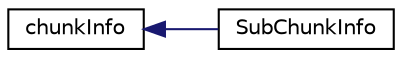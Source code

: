 digraph "Graphical Class Hierarchy"
{
  edge [fontname="Helvetica",fontsize="10",labelfontname="Helvetica",labelfontsize="10"];
  node [fontname="Helvetica",fontsize="10",shape=record];
  rankdir="LR";
  Node0 [label="chunkInfo",height=0.2,width=0.4,color="black", fillcolor="white", style="filled",URL="$structchunkInfo.html"];
  Node0 -> Node1 [dir="back",color="midnightblue",fontsize="10",style="solid",fontname="Helvetica"];
  Node1 [label="SubChunkInfo",height=0.2,width=0.4,color="black", fillcolor="white", style="filled",URL="$structSubChunkInfo.html"];
}
